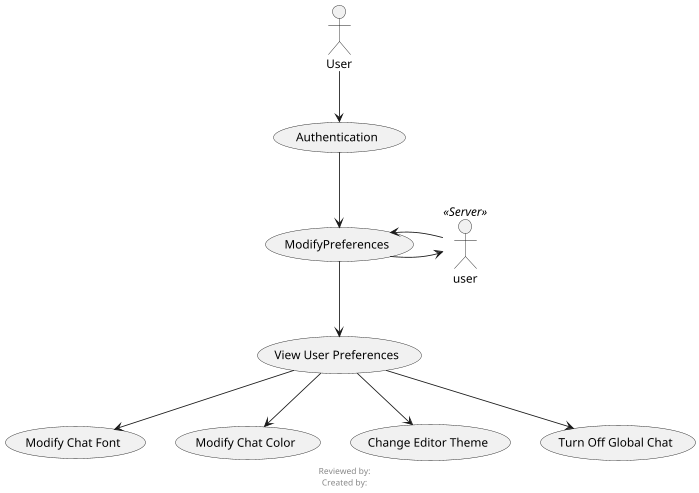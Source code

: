 @startuml
scale max 700 width

footer
Reviewed by: 
Created by:
endfooter


:User:
user << Server>>

:User: --> (Authentication)
(Authentication) --> (ModifyPreferences)
(ModifyPreferences) --> (View User Preferences)
(View User Preferences) --> (Modify Chat Font)
(View User Preferences) --> (Modify Chat Color)
(View User Preferences) --> (Change Editor Theme)
(View User Preferences) --> (Turn Off Global Chat)


(ModifyPreferences) -> user
user -> (ModifyPreferences)


@enduml